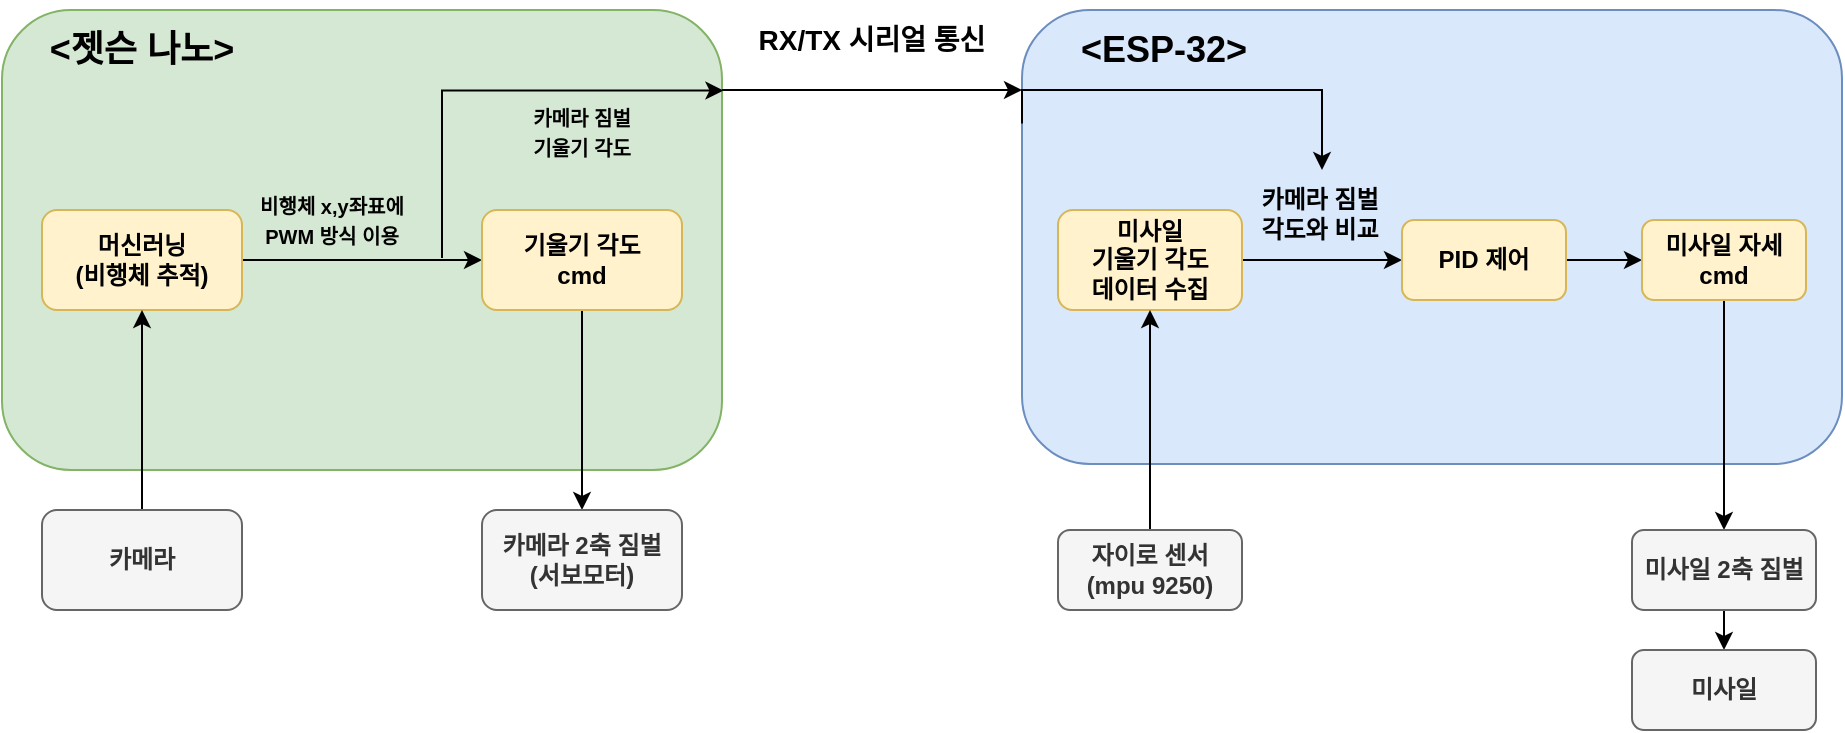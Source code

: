 <mxfile version="21.0.6" type="github">
  <diagram name="페이지-1" id="gooWKLc_N4803O3h-7PA">
    <mxGraphModel dx="1050" dy="573" grid="1" gridSize="10" guides="1" tooltips="1" connect="1" arrows="1" fold="1" page="1" pageScale="1" pageWidth="827" pageHeight="1169" math="0" shadow="0">
      <root>
        <mxCell id="0" />
        <mxCell id="1" parent="0" />
        <mxCell id="K3s2bkcIBGMz_2-sTLN2-9" value="" style="rounded=1;whiteSpace=wrap;html=1;fillColor=#d5e8d4;strokeColor=#82b366;fontStyle=1" parent="1" vertex="1">
          <mxGeometry x="30" y="100" width="360" height="230" as="geometry" />
        </mxCell>
        <mxCell id="K3s2bkcIBGMz_2-sTLN2-5" style="edgeStyle=orthogonalEdgeStyle;rounded=0;orthogonalLoop=1;jettySize=auto;html=1;exitX=1;exitY=0.5;exitDx=0;exitDy=0;entryX=0;entryY=0.5;entryDx=0;entryDy=0;fontStyle=1" parent="1" source="K3s2bkcIBGMz_2-sTLN2-1" target="K3s2bkcIBGMz_2-sTLN2-2" edge="1">
          <mxGeometry relative="1" as="geometry" />
        </mxCell>
        <mxCell id="K3s2bkcIBGMz_2-sTLN2-1" value="머신러닝&lt;br&gt;(비행체 추적)" style="rounded=1;whiteSpace=wrap;html=1;fillColor=#fff2cc;strokeColor=#d6b656;fontStyle=1" parent="1" vertex="1">
          <mxGeometry x="50" y="200" width="100" height="50" as="geometry" />
        </mxCell>
        <mxCell id="K3s2bkcIBGMz_2-sTLN2-8" style="edgeStyle=orthogonalEdgeStyle;rounded=0;orthogonalLoop=1;jettySize=auto;html=1;exitX=0.5;exitY=1;exitDx=0;exitDy=0;fontStyle=1" parent="1" source="K3s2bkcIBGMz_2-sTLN2-2" target="K3s2bkcIBGMz_2-sTLN2-4" edge="1">
          <mxGeometry relative="1" as="geometry" />
        </mxCell>
        <mxCell id="K3s2bkcIBGMz_2-sTLN2-2" value="기울기 각도&lt;br&gt;cmd" style="rounded=1;whiteSpace=wrap;html=1;fillColor=#fff2cc;strokeColor=#d6b656;fontStyle=1" parent="1" vertex="1">
          <mxGeometry x="270" y="200" width="100" height="50" as="geometry" />
        </mxCell>
        <mxCell id="K3s2bkcIBGMz_2-sTLN2-7" style="edgeStyle=orthogonalEdgeStyle;rounded=0;orthogonalLoop=1;jettySize=auto;html=1;exitX=0.5;exitY=0;exitDx=0;exitDy=0;entryX=0.5;entryY=1;entryDx=0;entryDy=0;fontStyle=1" parent="1" source="K3s2bkcIBGMz_2-sTLN2-3" target="K3s2bkcIBGMz_2-sTLN2-1" edge="1">
          <mxGeometry relative="1" as="geometry" />
        </mxCell>
        <mxCell id="K3s2bkcIBGMz_2-sTLN2-3" value="카메라" style="rounded=1;whiteSpace=wrap;html=1;fillColor=#f5f5f5;fontColor=#333333;strokeColor=#666666;fontStyle=1" parent="1" vertex="1">
          <mxGeometry x="50" y="350" width="100" height="50" as="geometry" />
        </mxCell>
        <mxCell id="K3s2bkcIBGMz_2-sTLN2-4" value="카메라 2축 짐벌&lt;br&gt;(서보모터)" style="rounded=1;whiteSpace=wrap;html=1;fillColor=#f5f5f5;fontColor=#333333;strokeColor=#666666;fontStyle=1" parent="1" vertex="1">
          <mxGeometry x="270" y="350" width="100" height="50" as="geometry" />
        </mxCell>
        <mxCell id="K3s2bkcIBGMz_2-sTLN2-10" value="&lt;font style=&quot;font-size: 10px;&quot;&gt;비행체 x,y좌표에 PWM 방식 이용&lt;/font&gt;" style="text;strokeColor=none;align=center;fillColor=none;html=1;verticalAlign=middle;whiteSpace=wrap;rounded=0;fontStyle=1" parent="1" vertex="1">
          <mxGeometry x="145" y="190" width="100" height="30" as="geometry" />
        </mxCell>
        <mxCell id="K3s2bkcIBGMz_2-sTLN2-11" value="&lt;font style=&quot;font-size: 18px;&quot;&gt;&amp;lt;젯슨 나노&amp;gt;&lt;/font&gt;" style="text;strokeColor=none;align=center;fillColor=none;html=1;verticalAlign=middle;whiteSpace=wrap;rounded=0;fontStyle=1" parent="1" vertex="1">
          <mxGeometry x="40" y="105" width="120" height="30" as="geometry" />
        </mxCell>
        <mxCell id="K3s2bkcIBGMz_2-sTLN2-12" value="" style="rounded=1;whiteSpace=wrap;html=1;fillColor=#dae8fc;strokeColor=#6c8ebf;fontStyle=1" parent="1" vertex="1">
          <mxGeometry x="540" y="100" width="410" height="227" as="geometry" />
        </mxCell>
        <mxCell id="K3s2bkcIBGMz_2-sTLN2-13" value="" style="edgeStyle=orthogonalEdgeStyle;orthogonalLoop=1;jettySize=auto;html=1;rounded=0;entryX=1.002;entryY=0.175;entryDx=0;entryDy=0;entryPerimeter=0;fontStyle=1" parent="1" target="K3s2bkcIBGMz_2-sTLN2-9" edge="1">
          <mxGeometry width="80" relative="1" as="geometry">
            <mxPoint x="250" y="224" as="sourcePoint" />
            <mxPoint x="330" y="140" as="targetPoint" />
            <Array as="points">
              <mxPoint x="250" y="140" />
            </Array>
          </mxGeometry>
        </mxCell>
        <mxCell id="K3s2bkcIBGMz_2-sTLN2-14" value="&lt;font style=&quot;font-size: 10px;&quot;&gt;카메라 짐벌&lt;br&gt;기울기 각도&lt;br&gt;&lt;/font&gt;" style="text;strokeColor=none;align=center;fillColor=none;html=1;verticalAlign=middle;whiteSpace=wrap;rounded=0;fontStyle=1" parent="1" vertex="1">
          <mxGeometry x="270" y="146" width="100" height="30" as="geometry" />
        </mxCell>
        <mxCell id="K3s2bkcIBGMz_2-sTLN2-15" value="&lt;font style=&quot;font-size: 18px;&quot;&gt;&amp;lt;ESP-32&amp;gt;&lt;/font&gt;" style="text;strokeColor=none;align=center;fillColor=none;html=1;verticalAlign=middle;whiteSpace=wrap;rounded=0;fontStyle=1" parent="1" vertex="1">
          <mxGeometry x="551" y="105" width="120" height="30" as="geometry" />
        </mxCell>
        <mxCell id="K3s2bkcIBGMz_2-sTLN2-23" style="edgeStyle=orthogonalEdgeStyle;rounded=0;orthogonalLoop=1;jettySize=auto;html=1;exitX=1;exitY=0.5;exitDx=0;exitDy=0;fontStyle=1" parent="1" source="K3s2bkcIBGMz_2-sTLN2-16" target="K3s2bkcIBGMz_2-sTLN2-18" edge="1">
          <mxGeometry relative="1" as="geometry" />
        </mxCell>
        <mxCell id="K3s2bkcIBGMz_2-sTLN2-16" value="미사일&lt;br&gt;기울기 각도&lt;br&gt;데이터 수집" style="rounded=1;whiteSpace=wrap;html=1;fillColor=#fff2cc;strokeColor=#d6b656;fontStyle=1" parent="1" vertex="1">
          <mxGeometry x="558" y="200" width="92" height="50" as="geometry" />
        </mxCell>
        <mxCell id="K3s2bkcIBGMz_2-sTLN2-24" style="edgeStyle=orthogonalEdgeStyle;rounded=0;orthogonalLoop=1;jettySize=auto;html=1;exitX=1;exitY=0.5;exitDx=0;exitDy=0;fontStyle=1" parent="1" source="K3s2bkcIBGMz_2-sTLN2-18" target="K3s2bkcIBGMz_2-sTLN2-19" edge="1">
          <mxGeometry relative="1" as="geometry" />
        </mxCell>
        <mxCell id="K3s2bkcIBGMz_2-sTLN2-18" value="PID 제어" style="rounded=1;whiteSpace=wrap;html=1;fillColor=#fff2cc;strokeColor=#d6b656;fontStyle=1" parent="1" vertex="1">
          <mxGeometry x="730" y="205" width="82" height="40" as="geometry" />
        </mxCell>
        <mxCell id="K3s2bkcIBGMz_2-sTLN2-26" style="edgeStyle=orthogonalEdgeStyle;rounded=0;orthogonalLoop=1;jettySize=auto;html=1;exitX=0.5;exitY=1;exitDx=0;exitDy=0;entryX=0.5;entryY=0;entryDx=0;entryDy=0;fontStyle=1" parent="1" source="K3s2bkcIBGMz_2-sTLN2-19" target="K3s2bkcIBGMz_2-sTLN2-21" edge="1">
          <mxGeometry relative="1" as="geometry" />
        </mxCell>
        <mxCell id="K3s2bkcIBGMz_2-sTLN2-19" value="미사일 자세&lt;br&gt;cmd" style="rounded=1;whiteSpace=wrap;html=1;fillColor=#fff2cc;strokeColor=#d6b656;fontStyle=1" parent="1" vertex="1">
          <mxGeometry x="850" y="205" width="82" height="40" as="geometry" />
        </mxCell>
        <mxCell id="K3s2bkcIBGMz_2-sTLN2-28" style="edgeStyle=orthogonalEdgeStyle;rounded=0;orthogonalLoop=1;jettySize=auto;html=1;exitX=0.5;exitY=0;exitDx=0;exitDy=0;fontStyle=1" parent="1" source="K3s2bkcIBGMz_2-sTLN2-20" target="K3s2bkcIBGMz_2-sTLN2-16" edge="1">
          <mxGeometry relative="1" as="geometry" />
        </mxCell>
        <mxCell id="K3s2bkcIBGMz_2-sTLN2-20" value="자이로 센서&lt;br&gt;(mpu 9250)" style="rounded=1;whiteSpace=wrap;html=1;fillColor=#f5f5f5;fontColor=#333333;strokeColor=#666666;fontStyle=1" parent="1" vertex="1">
          <mxGeometry x="558" y="360" width="92" height="40" as="geometry" />
        </mxCell>
        <mxCell id="K3s2bkcIBGMz_2-sTLN2-27" style="edgeStyle=orthogonalEdgeStyle;rounded=0;orthogonalLoop=1;jettySize=auto;html=1;exitX=0.5;exitY=1;exitDx=0;exitDy=0;entryX=0.5;entryY=0;entryDx=0;entryDy=0;fontStyle=1" parent="1" source="K3s2bkcIBGMz_2-sTLN2-21" target="K3s2bkcIBGMz_2-sTLN2-22" edge="1">
          <mxGeometry relative="1" as="geometry" />
        </mxCell>
        <mxCell id="K3s2bkcIBGMz_2-sTLN2-21" value="미사일 2축 짐벌" style="rounded=1;whiteSpace=wrap;html=1;fillColor=#f5f5f5;fontColor=#333333;strokeColor=#666666;fontStyle=1" parent="1" vertex="1">
          <mxGeometry x="845" y="360" width="92" height="40" as="geometry" />
        </mxCell>
        <mxCell id="K3s2bkcIBGMz_2-sTLN2-22" value="미사일" style="rounded=1;whiteSpace=wrap;html=1;fillColor=#f5f5f5;fontColor=#333333;strokeColor=#666666;fontStyle=1" parent="1" vertex="1">
          <mxGeometry x="845" y="420" width="92" height="40" as="geometry" />
        </mxCell>
        <mxCell id="K3s2bkcIBGMz_2-sTLN2-31" value="" style="edgeStyle=none;orthogonalLoop=1;jettySize=auto;html=1;rounded=0;fontStyle=1" parent="1" edge="1">
          <mxGeometry width="80" relative="1" as="geometry">
            <mxPoint x="390" y="140" as="sourcePoint" />
            <mxPoint x="540" y="140" as="targetPoint" />
            <Array as="points" />
          </mxGeometry>
        </mxCell>
        <mxCell id="K3s2bkcIBGMz_2-sTLN2-32" value="&lt;font style=&quot;font-size: 14px;&quot;&gt;RX/TX 시리얼 통신&lt;/font&gt;" style="text;strokeColor=none;align=center;fillColor=none;html=1;verticalAlign=middle;whiteSpace=wrap;rounded=0;fontStyle=1" parent="1" vertex="1">
          <mxGeometry x="400" y="95" width="130" height="40" as="geometry" />
        </mxCell>
        <mxCell id="K3s2bkcIBGMz_2-sTLN2-33" value="카메라 짐벌 각도와 비교" style="text;strokeColor=none;align=center;fillColor=none;html=1;verticalAlign=middle;whiteSpace=wrap;rounded=0;fontStyle=1" parent="1" vertex="1">
          <mxGeometry x="654" y="184.5" width="70" height="35" as="geometry" />
        </mxCell>
        <mxCell id="K3s2bkcIBGMz_2-sTLN2-34" value="" style="edgeStyle=orthogonalEdgeStyle;orthogonalLoop=1;jettySize=auto;html=1;rounded=0;exitX=0;exitY=0.25;exitDx=0;exitDy=0;fontStyle=1" parent="1" source="K3s2bkcIBGMz_2-sTLN2-12" edge="1">
          <mxGeometry width="80" relative="1" as="geometry">
            <mxPoint x="590" y="110" as="sourcePoint" />
            <mxPoint x="690" y="180" as="targetPoint" />
            <Array as="points">
              <mxPoint x="690" y="140" />
            </Array>
          </mxGeometry>
        </mxCell>
      </root>
    </mxGraphModel>
  </diagram>
</mxfile>
